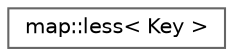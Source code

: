 digraph "类继承关系图"
{
 // LATEX_PDF_SIZE
  bgcolor="transparent";
  edge [fontname=Helvetica,fontsize=10,labelfontname=Helvetica,labelfontsize=10];
  node [fontname=Helvetica,fontsize=10,shape=box,height=0.2,width=0.4];
  rankdir="LR";
  Node0 [id="Node000000",label="map::less\< Key \>",height=0.2,width=0.4,color="grey40", fillcolor="white", style="filled",URL="$structmap_1_1less.html",tooltip=" "];
}
